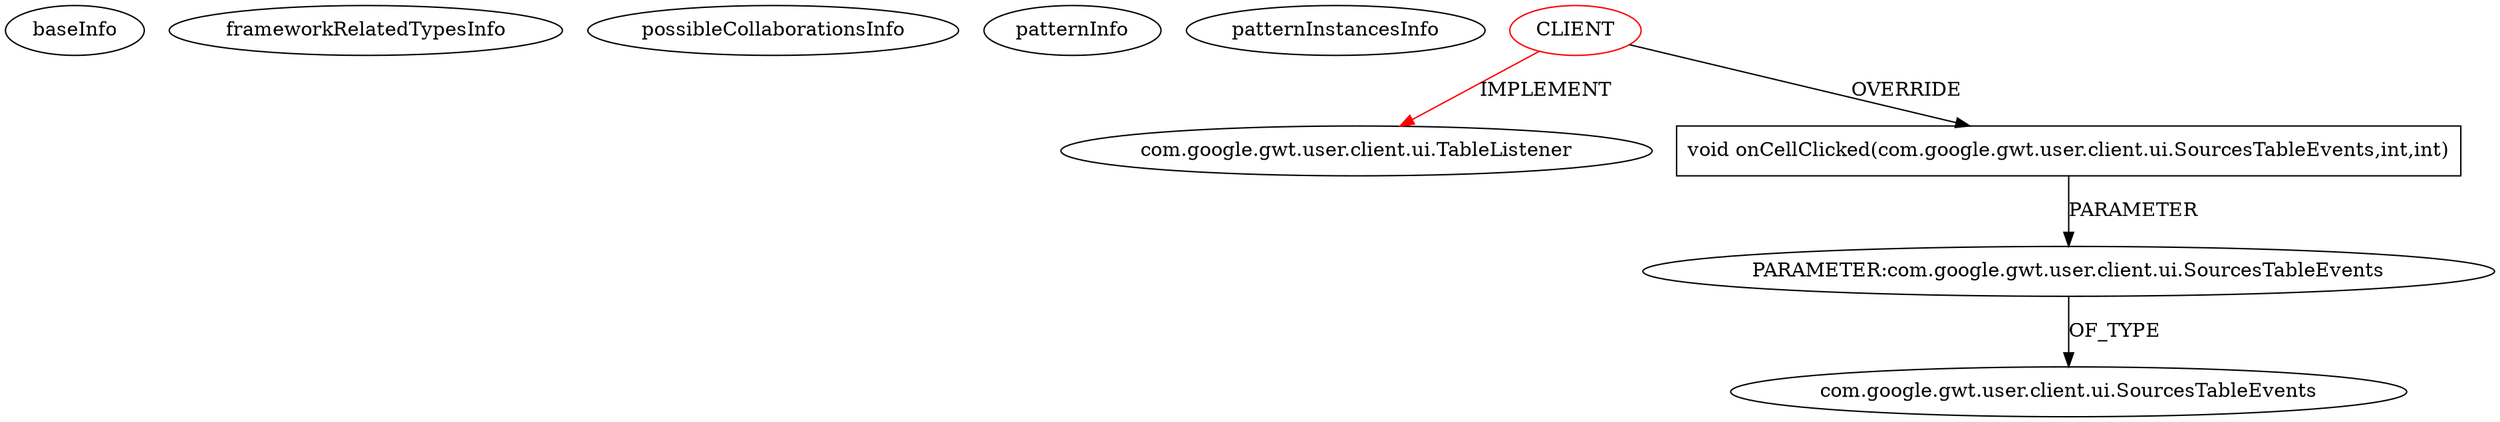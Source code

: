 digraph {
baseInfo[graphId=1687,category="pattern",isAnonymous=false,possibleRelation=false]
frameworkRelatedTypesInfo[0="com.google.gwt.user.client.ui.TableListener"]
possibleCollaborationsInfo[]
patternInfo[frequency=3.0,patternRootClient=0]
patternInstancesInfo[0="hmiguellima-ugat~/hmiguellima-ugat/ugat-master/src/org/ucp/gwt/widgets/table/TableSorterModel.java~MouseHandler~3039",1="hmiguellima-ugat~/hmiguellima-ugat/ugat-master/src/org/ucp/gwt/widgets/MVCTable.java~TableDataListener~3015",2="jaxzin-gwt-common-widgets~/jaxzin-gwt-common-widgets/gwt-common-widgets-master/src/com/jaxzin/gwt/ui/client/table/grid/edit/EditableGrid.java~GridNavigator~3143"]
1[label="com.google.gwt.user.client.ui.TableListener",vertexType="FRAMEWORK_INTERFACE_TYPE",isFrameworkType=false]
0[label="CLIENT",vertexType="ROOT_CLIENT_CLASS_DECLARATION",isFrameworkType=false,color=red]
2[label="void onCellClicked(com.google.gwt.user.client.ui.SourcesTableEvents,int,int)",vertexType="OVERRIDING_METHOD_DECLARATION",isFrameworkType=false,shape=box]
3[label="PARAMETER:com.google.gwt.user.client.ui.SourcesTableEvents",vertexType="PARAMETER_DECLARATION",isFrameworkType=false]
4[label="com.google.gwt.user.client.ui.SourcesTableEvents",vertexType="FRAMEWORK_INTERFACE_TYPE",isFrameworkType=false]
2->3[label="PARAMETER"]
0->2[label="OVERRIDE"]
0->1[label="IMPLEMENT",color=red]
3->4[label="OF_TYPE"]
}
